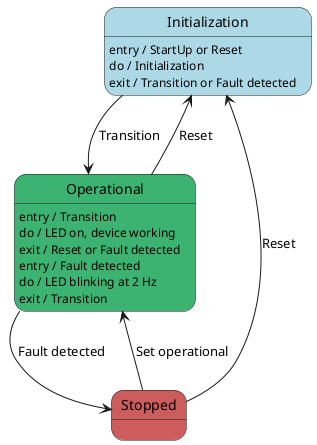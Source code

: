 @startuml State 2

state "Initialization" as I #LightBlue
I : entry / StartUp or Reset
I : do / Initialization
I : exit / Transition or Fault detected

state "Operational" as O #MediumSeaGreen
O : entry / Transition
O : do / LED on, device working
O : exit / Reset or Fault detected

state "Stopped" as S #IndianRed
O : entry / Fault detected
O : do / LED blinking at 2 Hz
O : exit / Transition


O --> I : Reset
O --> S : Fault detected

I --> O : Transition

S --> O : Set operational
S --> I : Reset

@enduml